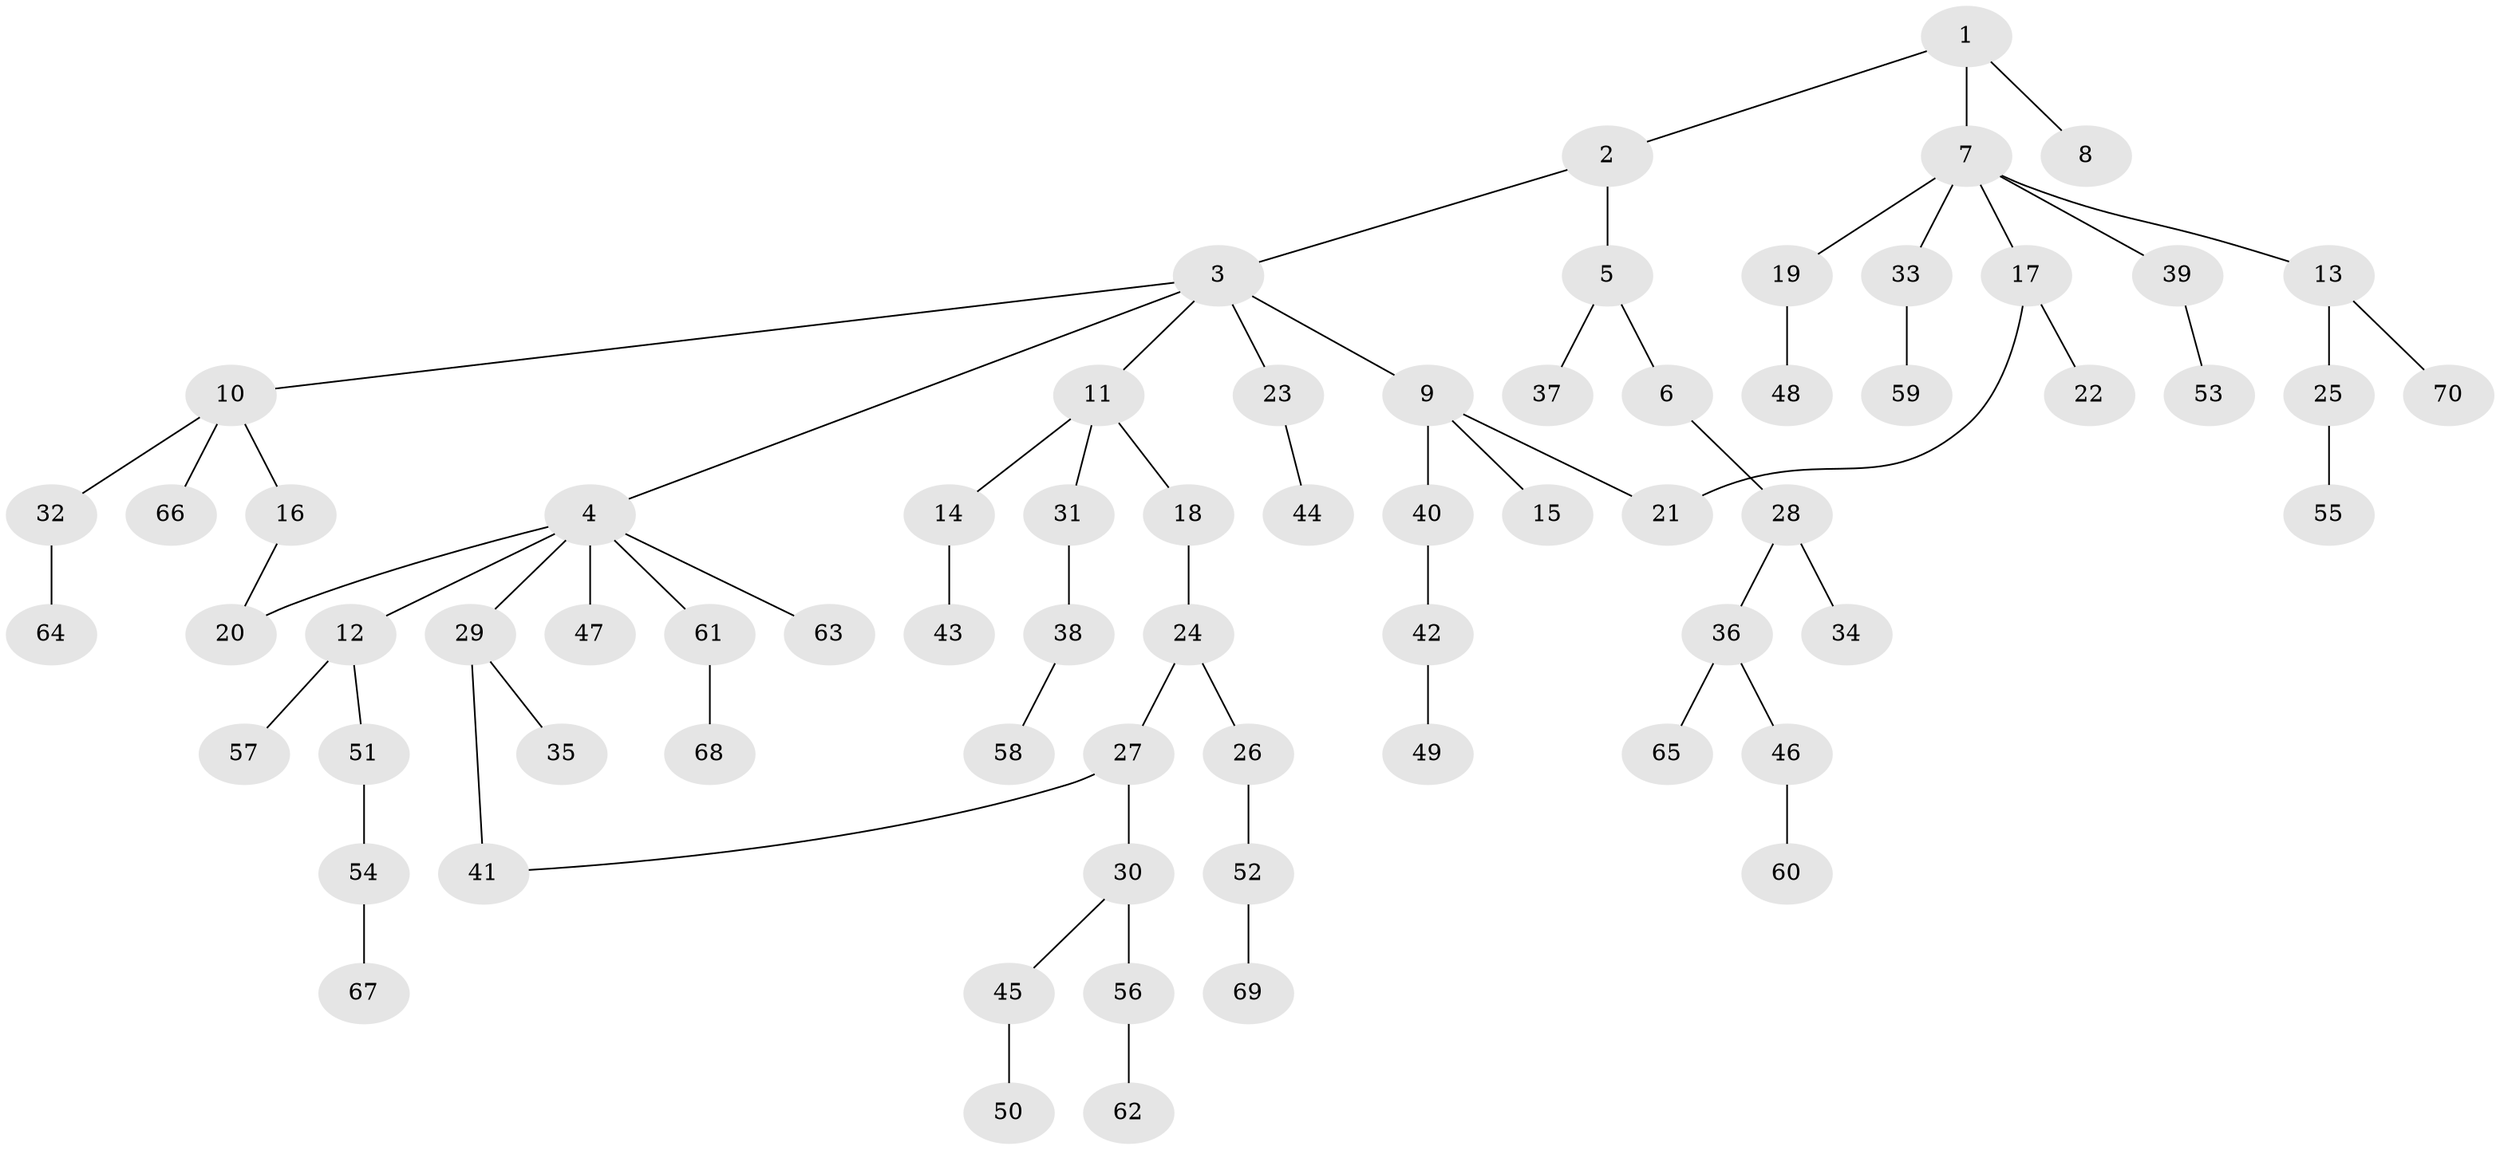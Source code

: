// Generated by graph-tools (version 1.1) at 2025/25/03/09/25 03:25:33]
// undirected, 70 vertices, 72 edges
graph export_dot {
graph [start="1"]
  node [color=gray90,style=filled];
  1;
  2;
  3;
  4;
  5;
  6;
  7;
  8;
  9;
  10;
  11;
  12;
  13;
  14;
  15;
  16;
  17;
  18;
  19;
  20;
  21;
  22;
  23;
  24;
  25;
  26;
  27;
  28;
  29;
  30;
  31;
  32;
  33;
  34;
  35;
  36;
  37;
  38;
  39;
  40;
  41;
  42;
  43;
  44;
  45;
  46;
  47;
  48;
  49;
  50;
  51;
  52;
  53;
  54;
  55;
  56;
  57;
  58;
  59;
  60;
  61;
  62;
  63;
  64;
  65;
  66;
  67;
  68;
  69;
  70;
  1 -- 2;
  1 -- 7;
  1 -- 8;
  2 -- 3;
  2 -- 5;
  3 -- 4;
  3 -- 9;
  3 -- 10;
  3 -- 11;
  3 -- 23;
  4 -- 12;
  4 -- 20;
  4 -- 29;
  4 -- 47;
  4 -- 61;
  4 -- 63;
  5 -- 6;
  5 -- 37;
  6 -- 28;
  7 -- 13;
  7 -- 17;
  7 -- 19;
  7 -- 33;
  7 -- 39;
  9 -- 15;
  9 -- 21;
  9 -- 40;
  10 -- 16;
  10 -- 32;
  10 -- 66;
  11 -- 14;
  11 -- 18;
  11 -- 31;
  12 -- 51;
  12 -- 57;
  13 -- 25;
  13 -- 70;
  14 -- 43;
  16 -- 20;
  17 -- 22;
  17 -- 21;
  18 -- 24;
  19 -- 48;
  23 -- 44;
  24 -- 26;
  24 -- 27;
  25 -- 55;
  26 -- 52;
  27 -- 30;
  27 -- 41;
  28 -- 34;
  28 -- 36;
  29 -- 35;
  29 -- 41;
  30 -- 45;
  30 -- 56;
  31 -- 38;
  32 -- 64;
  33 -- 59;
  36 -- 46;
  36 -- 65;
  38 -- 58;
  39 -- 53;
  40 -- 42;
  42 -- 49;
  45 -- 50;
  46 -- 60;
  51 -- 54;
  52 -- 69;
  54 -- 67;
  56 -- 62;
  61 -- 68;
}
